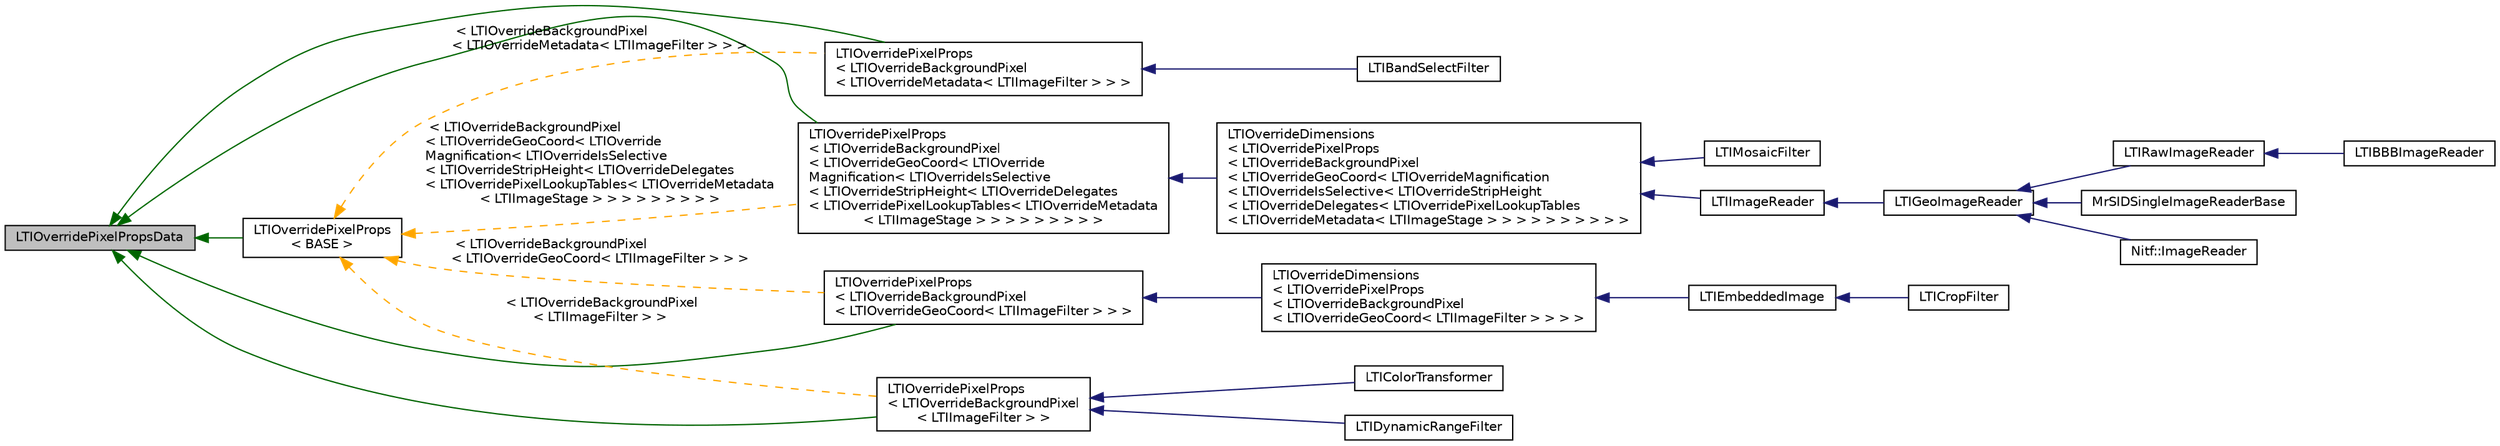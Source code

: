 digraph "LTIOverridePixelPropsData"
{
  bgcolor="transparent";
  edge [fontname="Helvetica",fontsize="10",labelfontname="Helvetica",labelfontsize="10"];
  node [fontname="Helvetica",fontsize="10",shape=record];
  rankdir="LR";
  Node1 [label="LTIOverridePixelPropsData",height=0.2,width=0.4,color="black", fillcolor="grey75", style="filled" fontcolor="black"];
  Node1 -> Node2 [dir="back",color="darkgreen",fontsize="10",style="solid",fontname="Helvetica"];
  Node2 [label="LTIOverridePixelProps\l\< BASE \>",height=0.2,width=0.4,color="black",URL="$a00091.html"];
  Node2 -> Node3 [dir="back",color="orange",fontsize="10",style="dashed",label=" \< LTIOverrideBackgroundPixel\l\< LTIOverrideGeoCoord\< LTIOverride\lMagnification\< LTIOverrideIsSelective\l\< LTIOverrideStripHeight\< LTIOverrideDelegates\l\< LTIOverridePixelLookupTables\< LTIOverrideMetadata\l\< LTIImageStage \> \> \> \> \> \> \> \> \>" ,fontname="Helvetica"];
  Node3 [label="LTIOverridePixelProps\l\< LTIOverrideBackgroundPixel\l\< LTIOverrideGeoCoord\< LTIOverride\lMagnification\< LTIOverrideIsSelective\l\< LTIOverrideStripHeight\< LTIOverrideDelegates\l\< LTIOverridePixelLookupTables\< LTIOverrideMetadata\l\< LTIImageStage \> \> \> \> \> \> \> \> \>",height=0.2,width=0.4,color="black",URL="$a00091.html"];
  Node3 -> Node4 [dir="back",color="midnightblue",fontsize="10",style="solid",fontname="Helvetica"];
  Node4 [label="LTIOverrideDimensions\l\< LTIOverridePixelProps\l\< LTIOverrideBackgroundPixel\l\< LTIOverrideGeoCoord\< LTIOverrideMagnification\l\< LTIOverrideIsSelective\< LTIOverrideStripHeight\l\< LTIOverrideDelegates\< LTIOverridePixelLookupTables\l\< LTIOverrideMetadata\< LTIImageStage \> \> \> \> \> \> \> \> \> \>",height=0.2,width=0.4,color="black",URL="$a00079.html"];
  Node4 -> Node5 [dir="back",color="midnightblue",fontsize="10",style="solid",fontname="Helvetica"];
  Node5 [label="LTIImageReader",height=0.2,width=0.4,color="black",URL="$a00054.html",tooltip="abstract class for implementing an image reader "];
  Node5 -> Node6 [dir="back",color="midnightblue",fontsize="10",style="solid",fontname="Helvetica"];
  Node6 [label="LTIGeoImageReader",height=0.2,width=0.4,color="black",URL="$a00047.html",tooltip="abstract class for implementing a geo image reader "];
  Node6 -> Node7 [dir="back",color="midnightblue",fontsize="10",style="solid",fontname="Helvetica"];
  Node7 [label="LTIRawImageReader",height=0.2,width=0.4,color="black",URL="$a00098.html",tooltip="class for reading RAW files "];
  Node7 -> Node8 [dir="back",color="midnightblue",fontsize="10",style="solid",fontname="Helvetica"];
  Node8 [label="LTIBBBImageReader",height=0.2,width=0.4,color="black",URL="$a00038.html",tooltip="read an image from a BBB file "];
  Node6 -> Node9 [dir="back",color="midnightblue",fontsize="10",style="solid",fontname="Helvetica"];
  Node9 [label="MrSIDSingleImageReaderBase",height=0.2,width=0.4,color="black",URL="$a00114.html"];
  Node6 -> Node10 [dir="back",color="midnightblue",fontsize="10",style="solid",fontname="Helvetica"];
  Node10 [label="Nitf::ImageReader",height=0.2,width=0.4,color="black",URL="$a00029.html",tooltip="class for representing an NITF image segment as an LTIImageReader "];
  Node4 -> Node11 [dir="back",color="midnightblue",fontsize="10",style="solid",fontname="Helvetica"];
  Node11 [label="LTIMosaicFilter",height=0.2,width=0.4,color="black",URL="$a00065.html",tooltip="create a single mosaicked image from a set of images "];
  Node2 -> Node12 [dir="back",color="orange",fontsize="10",style="dashed",label=" \< LTIOverrideBackgroundPixel\l\< LTIOverrideMetadata\< LTIImageFilter \> \> \>" ,fontname="Helvetica"];
  Node12 [label="LTIOverridePixelProps\l\< LTIOverrideBackgroundPixel\l\< LTIOverrideMetadata\< LTIImageFilter \> \> \>",height=0.2,width=0.4,color="black",URL="$a00091.html"];
  Node12 -> Node13 [dir="back",color="midnightblue",fontsize="10",style="solid",fontname="Helvetica"];
  Node13 [label="LTIBandSelectFilter",height=0.2,width=0.4,color="black",URL="$a00037.html",tooltip="combine N different bands from M images into one N-banded image "];
  Node2 -> Node14 [dir="back",color="orange",fontsize="10",style="dashed",label=" \< LTIOverrideBackgroundPixel\l\< LTIImageFilter \> \>" ,fontname="Helvetica"];
  Node14 [label="LTIOverridePixelProps\l\< LTIOverrideBackgroundPixel\l\< LTIImageFilter \> \>",height=0.2,width=0.4,color="black",URL="$a00091.html"];
  Node14 -> Node15 [dir="back",color="midnightblue",fontsize="10",style="solid",fontname="Helvetica"];
  Node15 [label="LTIColorTransformer",height=0.2,width=0.4,color="black",URL="$a00040.html",tooltip="change the colorspace of the image "];
  Node14 -> Node16 [dir="back",color="midnightblue",fontsize="10",style="solid",fontname="Helvetica"];
  Node16 [label="LTIDynamicRangeFilter",height=0.2,width=0.4,color="black",URL="$a00042.html",tooltip="change dynamic range or datatype of the samples of the image "];
  Node2 -> Node17 [dir="back",color="orange",fontsize="10",style="dashed",label=" \< LTIOverrideBackgroundPixel\l\< LTIOverrideGeoCoord\< LTIImageFilter \> \> \>" ,fontname="Helvetica"];
  Node17 [label="LTIOverridePixelProps\l\< LTIOverrideBackgroundPixel\l\< LTIOverrideGeoCoord\< LTIImageFilter \> \> \>",height=0.2,width=0.4,color="black",URL="$a00091.html"];
  Node17 -> Node18 [dir="back",color="midnightblue",fontsize="10",style="solid",fontname="Helvetica"];
  Node18 [label="LTIOverrideDimensions\l\< LTIOverridePixelProps\l\< LTIOverrideBackgroundPixel\l\< LTIOverrideGeoCoord\< LTIImageFilter \> \> \> \>",height=0.2,width=0.4,color="black",URL="$a00079.html"];
  Node18 -> Node19 [dir="back",color="midnightblue",fontsize="10",style="solid",fontname="Helvetica"];
  Node19 [label="LTIEmbeddedImage",height=0.2,width=0.4,color="black",URL="$a00043.html",tooltip="create a larger frame for the image "];
  Node19 -> Node20 [dir="back",color="midnightblue",fontsize="10",style="solid",fontname="Helvetica"];
  Node20 [label="LTICropFilter",height=0.2,width=0.4,color="black",URL="$a00041.html",tooltip="crops the image stage to a smaller width and height "];
  Node1 -> Node14 [dir="back",color="darkgreen",fontsize="10",style="solid",fontname="Helvetica"];
  Node1 -> Node17 [dir="back",color="darkgreen",fontsize="10",style="solid",fontname="Helvetica"];
  Node1 -> Node3 [dir="back",color="darkgreen",fontsize="10",style="solid",fontname="Helvetica"];
  Node1 -> Node12 [dir="back",color="darkgreen",fontsize="10",style="solid",fontname="Helvetica"];
}
